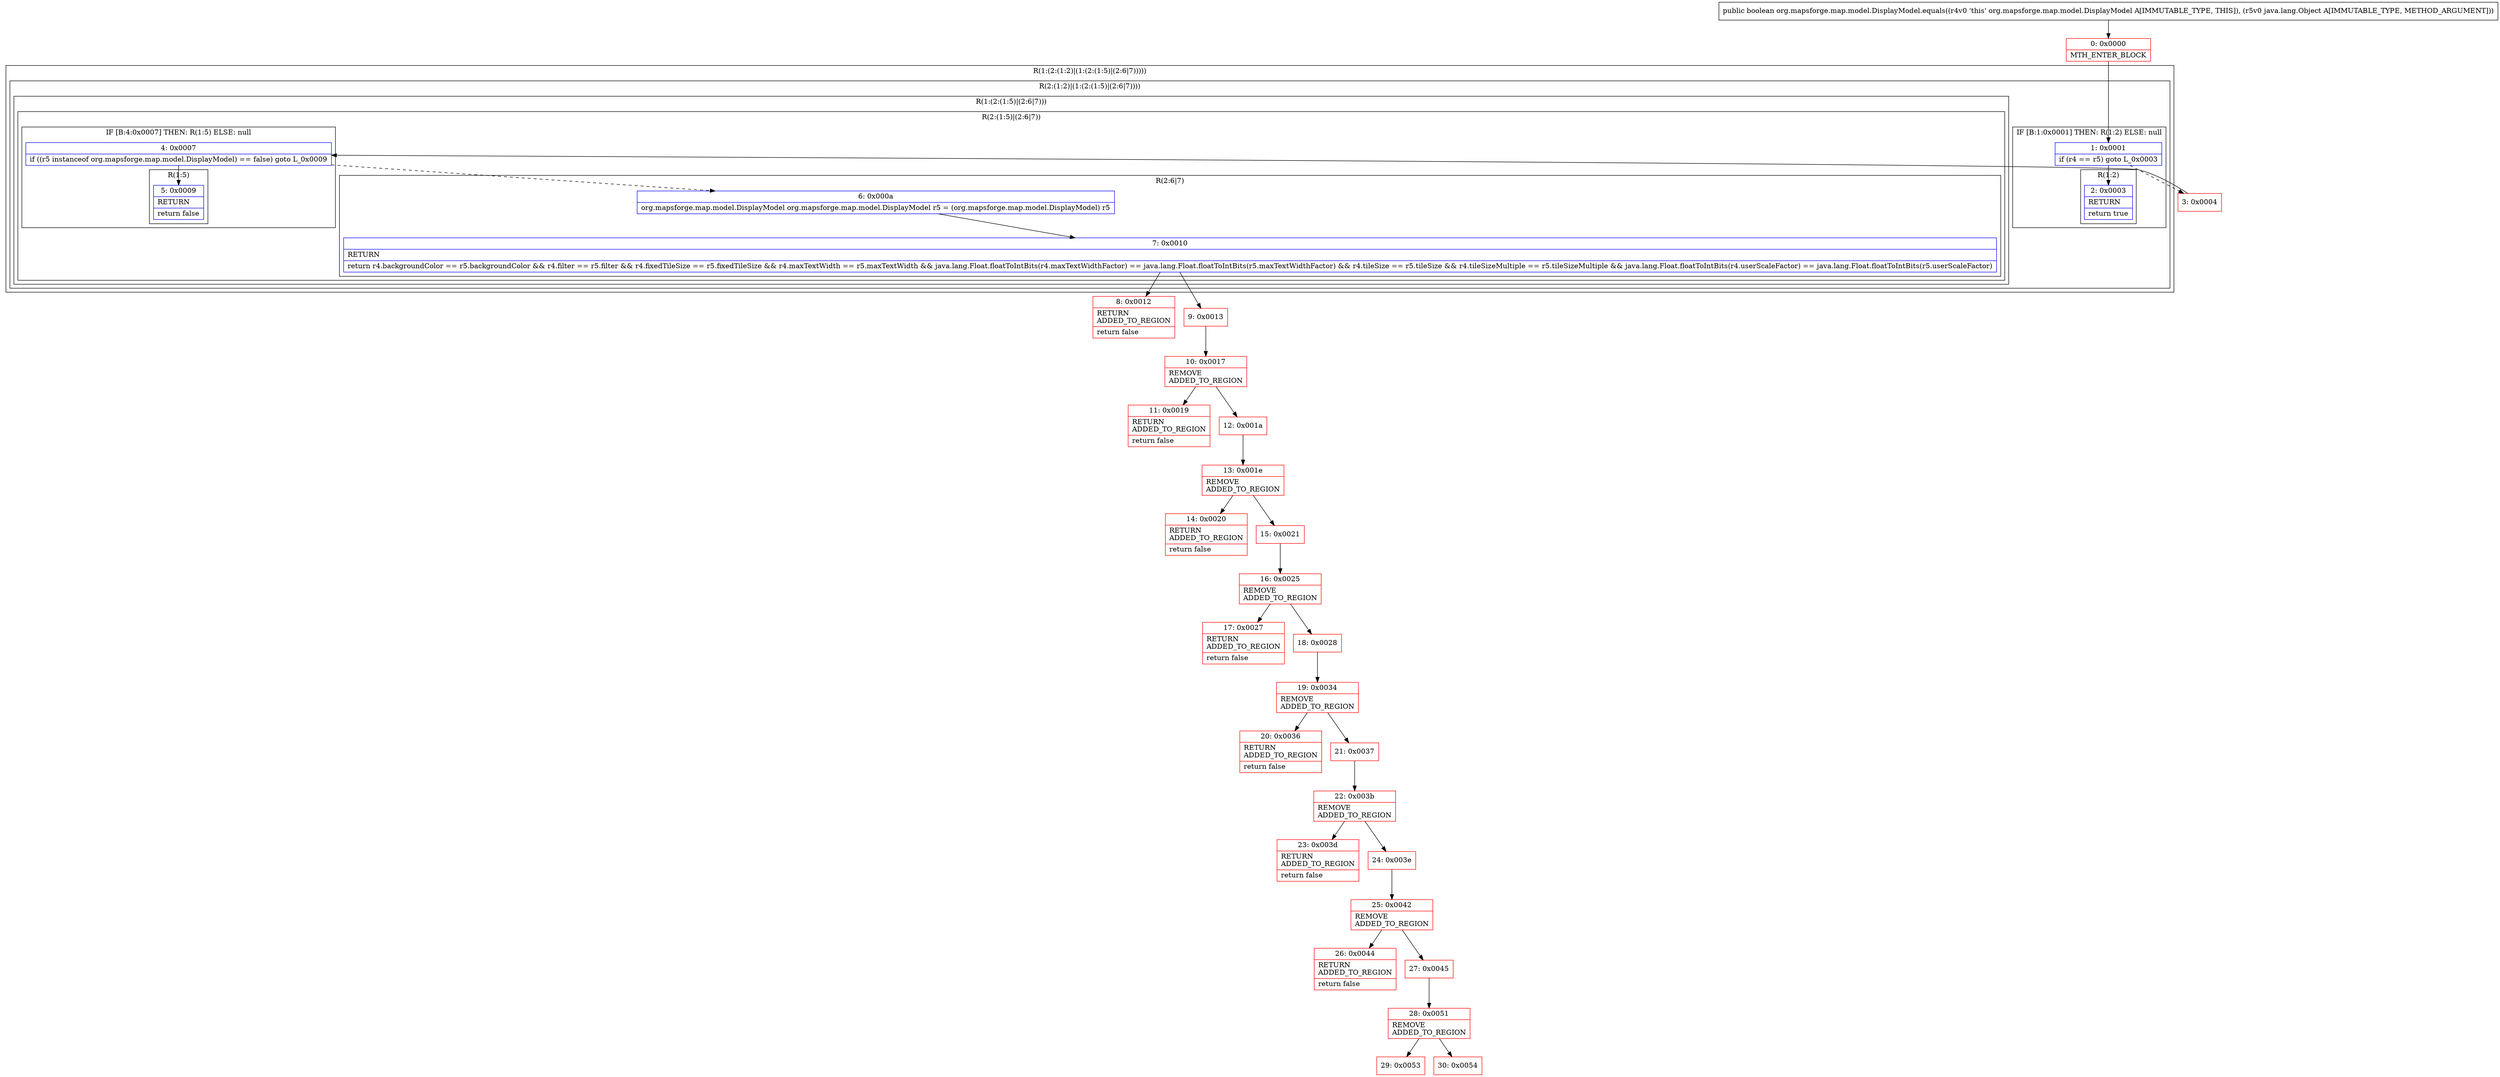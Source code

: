 digraph "CFG fororg.mapsforge.map.model.DisplayModel.equals(Ljava\/lang\/Object;)Z" {
subgraph cluster_Region_350594763 {
label = "R(1:(2:(1:2)|(1:(2:(1:5)|(2:6|7)))))";
node [shape=record,color=blue];
subgraph cluster_Region_446473004 {
label = "R(2:(1:2)|(1:(2:(1:5)|(2:6|7))))";
node [shape=record,color=blue];
subgraph cluster_IfRegion_714701886 {
label = "IF [B:1:0x0001] THEN: R(1:2) ELSE: null";
node [shape=record,color=blue];
Node_1 [shape=record,label="{1\:\ 0x0001|if (r4 == r5) goto L_0x0003\l}"];
subgraph cluster_Region_1746501618 {
label = "R(1:2)";
node [shape=record,color=blue];
Node_2 [shape=record,label="{2\:\ 0x0003|RETURN\l|return true\l}"];
}
}
subgraph cluster_Region_1374900164 {
label = "R(1:(2:(1:5)|(2:6|7)))";
node [shape=record,color=blue];
subgraph cluster_Region_780735253 {
label = "R(2:(1:5)|(2:6|7))";
node [shape=record,color=blue];
subgraph cluster_IfRegion_1334895222 {
label = "IF [B:4:0x0007] THEN: R(1:5) ELSE: null";
node [shape=record,color=blue];
Node_4 [shape=record,label="{4\:\ 0x0007|if ((r5 instanceof org.mapsforge.map.model.DisplayModel) == false) goto L_0x0009\l}"];
subgraph cluster_Region_1817567897 {
label = "R(1:5)";
node [shape=record,color=blue];
Node_5 [shape=record,label="{5\:\ 0x0009|RETURN\l|return false\l}"];
}
}
subgraph cluster_Region_1901918589 {
label = "R(2:6|7)";
node [shape=record,color=blue];
Node_6 [shape=record,label="{6\:\ 0x000a|org.mapsforge.map.model.DisplayModel org.mapsforge.map.model.DisplayModel r5 = (org.mapsforge.map.model.DisplayModel) r5\l}"];
Node_7 [shape=record,label="{7\:\ 0x0010|RETURN\l|return r4.backgroundColor == r5.backgroundColor && r4.filter == r5.filter && r4.fixedTileSize == r5.fixedTileSize && r4.maxTextWidth == r5.maxTextWidth && java.lang.Float.floatToIntBits(r4.maxTextWidthFactor) == java.lang.Float.floatToIntBits(r5.maxTextWidthFactor) && r4.tileSize == r5.tileSize && r4.tileSizeMultiple == r5.tileSizeMultiple && java.lang.Float.floatToIntBits(r4.userScaleFactor) == java.lang.Float.floatToIntBits(r5.userScaleFactor)\l}"];
}
}
}
}
}
Node_0 [shape=record,color=red,label="{0\:\ 0x0000|MTH_ENTER_BLOCK\l}"];
Node_3 [shape=record,color=red,label="{3\:\ 0x0004}"];
Node_8 [shape=record,color=red,label="{8\:\ 0x0012|RETURN\lADDED_TO_REGION\l|return false\l}"];
Node_9 [shape=record,color=red,label="{9\:\ 0x0013}"];
Node_10 [shape=record,color=red,label="{10\:\ 0x0017|REMOVE\lADDED_TO_REGION\l}"];
Node_11 [shape=record,color=red,label="{11\:\ 0x0019|RETURN\lADDED_TO_REGION\l|return false\l}"];
Node_12 [shape=record,color=red,label="{12\:\ 0x001a}"];
Node_13 [shape=record,color=red,label="{13\:\ 0x001e|REMOVE\lADDED_TO_REGION\l}"];
Node_14 [shape=record,color=red,label="{14\:\ 0x0020|RETURN\lADDED_TO_REGION\l|return false\l}"];
Node_15 [shape=record,color=red,label="{15\:\ 0x0021}"];
Node_16 [shape=record,color=red,label="{16\:\ 0x0025|REMOVE\lADDED_TO_REGION\l}"];
Node_17 [shape=record,color=red,label="{17\:\ 0x0027|RETURN\lADDED_TO_REGION\l|return false\l}"];
Node_18 [shape=record,color=red,label="{18\:\ 0x0028}"];
Node_19 [shape=record,color=red,label="{19\:\ 0x0034|REMOVE\lADDED_TO_REGION\l}"];
Node_20 [shape=record,color=red,label="{20\:\ 0x0036|RETURN\lADDED_TO_REGION\l|return false\l}"];
Node_21 [shape=record,color=red,label="{21\:\ 0x0037}"];
Node_22 [shape=record,color=red,label="{22\:\ 0x003b|REMOVE\lADDED_TO_REGION\l}"];
Node_23 [shape=record,color=red,label="{23\:\ 0x003d|RETURN\lADDED_TO_REGION\l|return false\l}"];
Node_24 [shape=record,color=red,label="{24\:\ 0x003e}"];
Node_25 [shape=record,color=red,label="{25\:\ 0x0042|REMOVE\lADDED_TO_REGION\l}"];
Node_26 [shape=record,color=red,label="{26\:\ 0x0044|RETURN\lADDED_TO_REGION\l|return false\l}"];
Node_27 [shape=record,color=red,label="{27\:\ 0x0045}"];
Node_28 [shape=record,color=red,label="{28\:\ 0x0051|REMOVE\lADDED_TO_REGION\l}"];
Node_29 [shape=record,color=red,label="{29\:\ 0x0053}"];
Node_30 [shape=record,color=red,label="{30\:\ 0x0054}"];
MethodNode[shape=record,label="{public boolean org.mapsforge.map.model.DisplayModel.equals((r4v0 'this' org.mapsforge.map.model.DisplayModel A[IMMUTABLE_TYPE, THIS]), (r5v0 java.lang.Object A[IMMUTABLE_TYPE, METHOD_ARGUMENT])) }"];
MethodNode -> Node_0;
Node_1 -> Node_2;
Node_1 -> Node_3[style=dashed];
Node_4 -> Node_5;
Node_4 -> Node_6[style=dashed];
Node_6 -> Node_7;
Node_7 -> Node_8;
Node_7 -> Node_9;
Node_0 -> Node_1;
Node_3 -> Node_4;
Node_9 -> Node_10;
Node_10 -> Node_11;
Node_10 -> Node_12;
Node_12 -> Node_13;
Node_13 -> Node_14;
Node_13 -> Node_15;
Node_15 -> Node_16;
Node_16 -> Node_17;
Node_16 -> Node_18;
Node_18 -> Node_19;
Node_19 -> Node_20;
Node_19 -> Node_21;
Node_21 -> Node_22;
Node_22 -> Node_23;
Node_22 -> Node_24;
Node_24 -> Node_25;
Node_25 -> Node_26;
Node_25 -> Node_27;
Node_27 -> Node_28;
Node_28 -> Node_29;
Node_28 -> Node_30;
}

